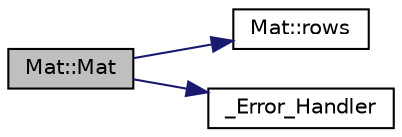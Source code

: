 digraph "Mat::Mat"
{
 // INTERACTIVE_SVG=YES
 // LATEX_PDF_SIZE
  edge [fontname="Helvetica",fontsize="10",labelfontname="Helvetica",labelfontsize="10"];
  node [fontname="Helvetica",fontsize="10",shape=record];
  rankdir="LR";
  Node5 [label="Mat::Mat",height=0.2,width=0.4,color="black", fillcolor="grey75", style="filled", fontcolor="black",tooltip=" "];
  Node5 -> Node6 [color="midnightblue",fontsize="10",style="solid",fontname="Helvetica"];
  Node6 [label="Mat::rows",height=0.2,width=0.4,color="black", fillcolor="white", style="filled",URL="$class_mat.html#a5b965c2e37939da2aea0af686209655c",tooltip=" "];
  Node5 -> Node7 [color="midnightblue",fontsize="10",style="solid",fontname="Helvetica"];
  Node7 [label="_Error_Handler",height=0.2,width=0.4,color="black", fillcolor="white", style="filled",URL="$main_8cpp.html#a425dc7e549f2b17a4f48496d9561d248",tooltip=" "];
}
